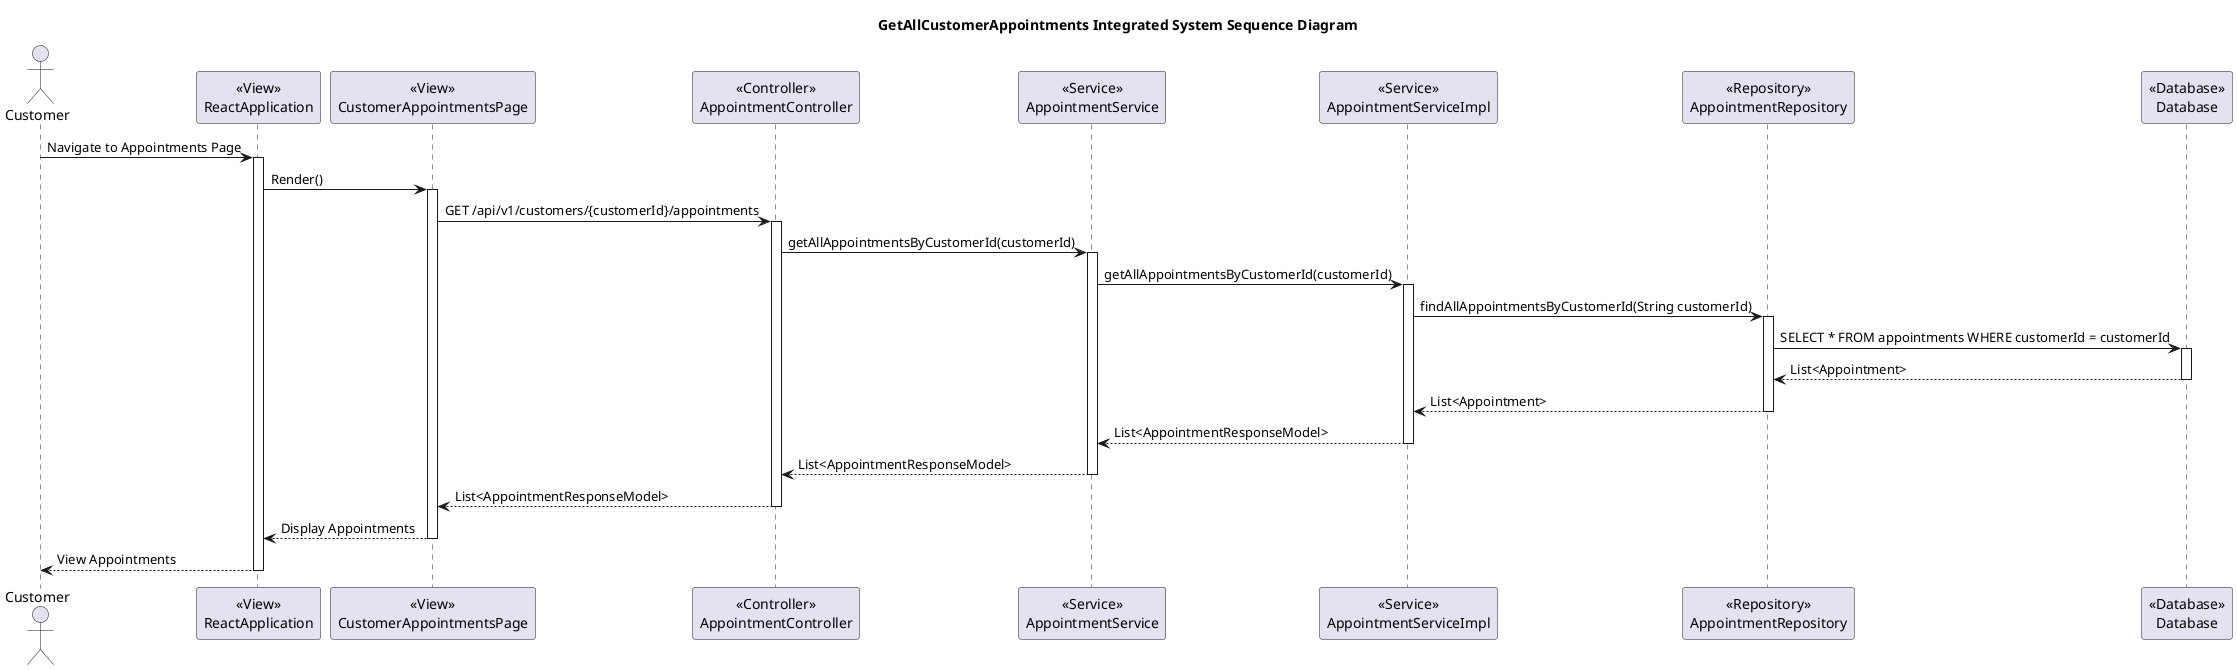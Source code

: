 @startuml
title GetAllCustomerAppointments Integrated System Sequence Diagram

actor Customer

participant ReactApplication as "<<View>>\nReactApplication"
participant CustomerAppointmentsPage as "<<View>>\nCustomerAppointmentsPage"
participant AppointmentController as "<<Controller>>\nAppointmentController"
participant AppointmentService as "<<Service>>\nAppointmentService"
participant AppointmentServiceImpl as "<<Service>>\nAppointmentServiceImpl"
participant AppointmentRepository as "<<Repository>>\nAppointmentRepository"
participant Database as "<<Database>>\nDatabase"

Customer -> ReactApplication: Navigate to Appointments Page
activate ReactApplication

ReactApplication -> CustomerAppointmentsPage: Render()
activate CustomerAppointmentsPage

CustomerAppointmentsPage -> AppointmentController: GET /api/v1/customers/{customerId}/appointments
activate AppointmentController

AppointmentController -> AppointmentService: getAllAppointmentsByCustomerId(customerId)
activate AppointmentService

AppointmentService -> AppointmentServiceImpl: getAllAppointmentsByCustomerId(customerId)
activate AppointmentServiceImpl

AppointmentServiceImpl -> AppointmentRepository: findAllAppointmentsByCustomerId(String customerId)
activate AppointmentRepository

AppointmentRepository -> Database: SELECT * FROM appointments WHERE customerId = customerId
activate Database

Database --> AppointmentRepository: List<Appointment>
deactivate Database

AppointmentRepository --> AppointmentServiceImpl: List<Appointment>
deactivate AppointmentRepository

AppointmentServiceImpl --> AppointmentService: List<AppointmentResponseModel>
deactivate AppointmentServiceImpl

AppointmentService --> AppointmentController: List<AppointmentResponseModel>
deactivate AppointmentService

AppointmentController --> CustomerAppointmentsPage: List<AppointmentResponseModel>
deactivate AppointmentController

CustomerAppointmentsPage --> ReactApplication: Display Appointments
deactivate CustomerAppointmentsPage

ReactApplication --> Customer: View Appointments
deactivate ReactApplication

@enduml
